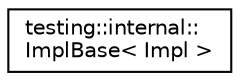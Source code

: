 digraph "Graphical Class Hierarchy"
{
 // INTERACTIVE_SVG=YES
 // LATEX_PDF_SIZE
  edge [fontname="Helvetica",fontsize="10",labelfontname="Helvetica",labelfontsize="10"];
  node [fontname="Helvetica",fontsize="10",shape=record];
  rankdir="LR";
  Node0 [label="testing::internal::\lImplBase\< Impl \>",height=0.2,width=0.4,color="black", fillcolor="white", style="filled",URL="$d5/d3c/structtesting_1_1internal_1_1_impl_base.html",tooltip=" "];
}
